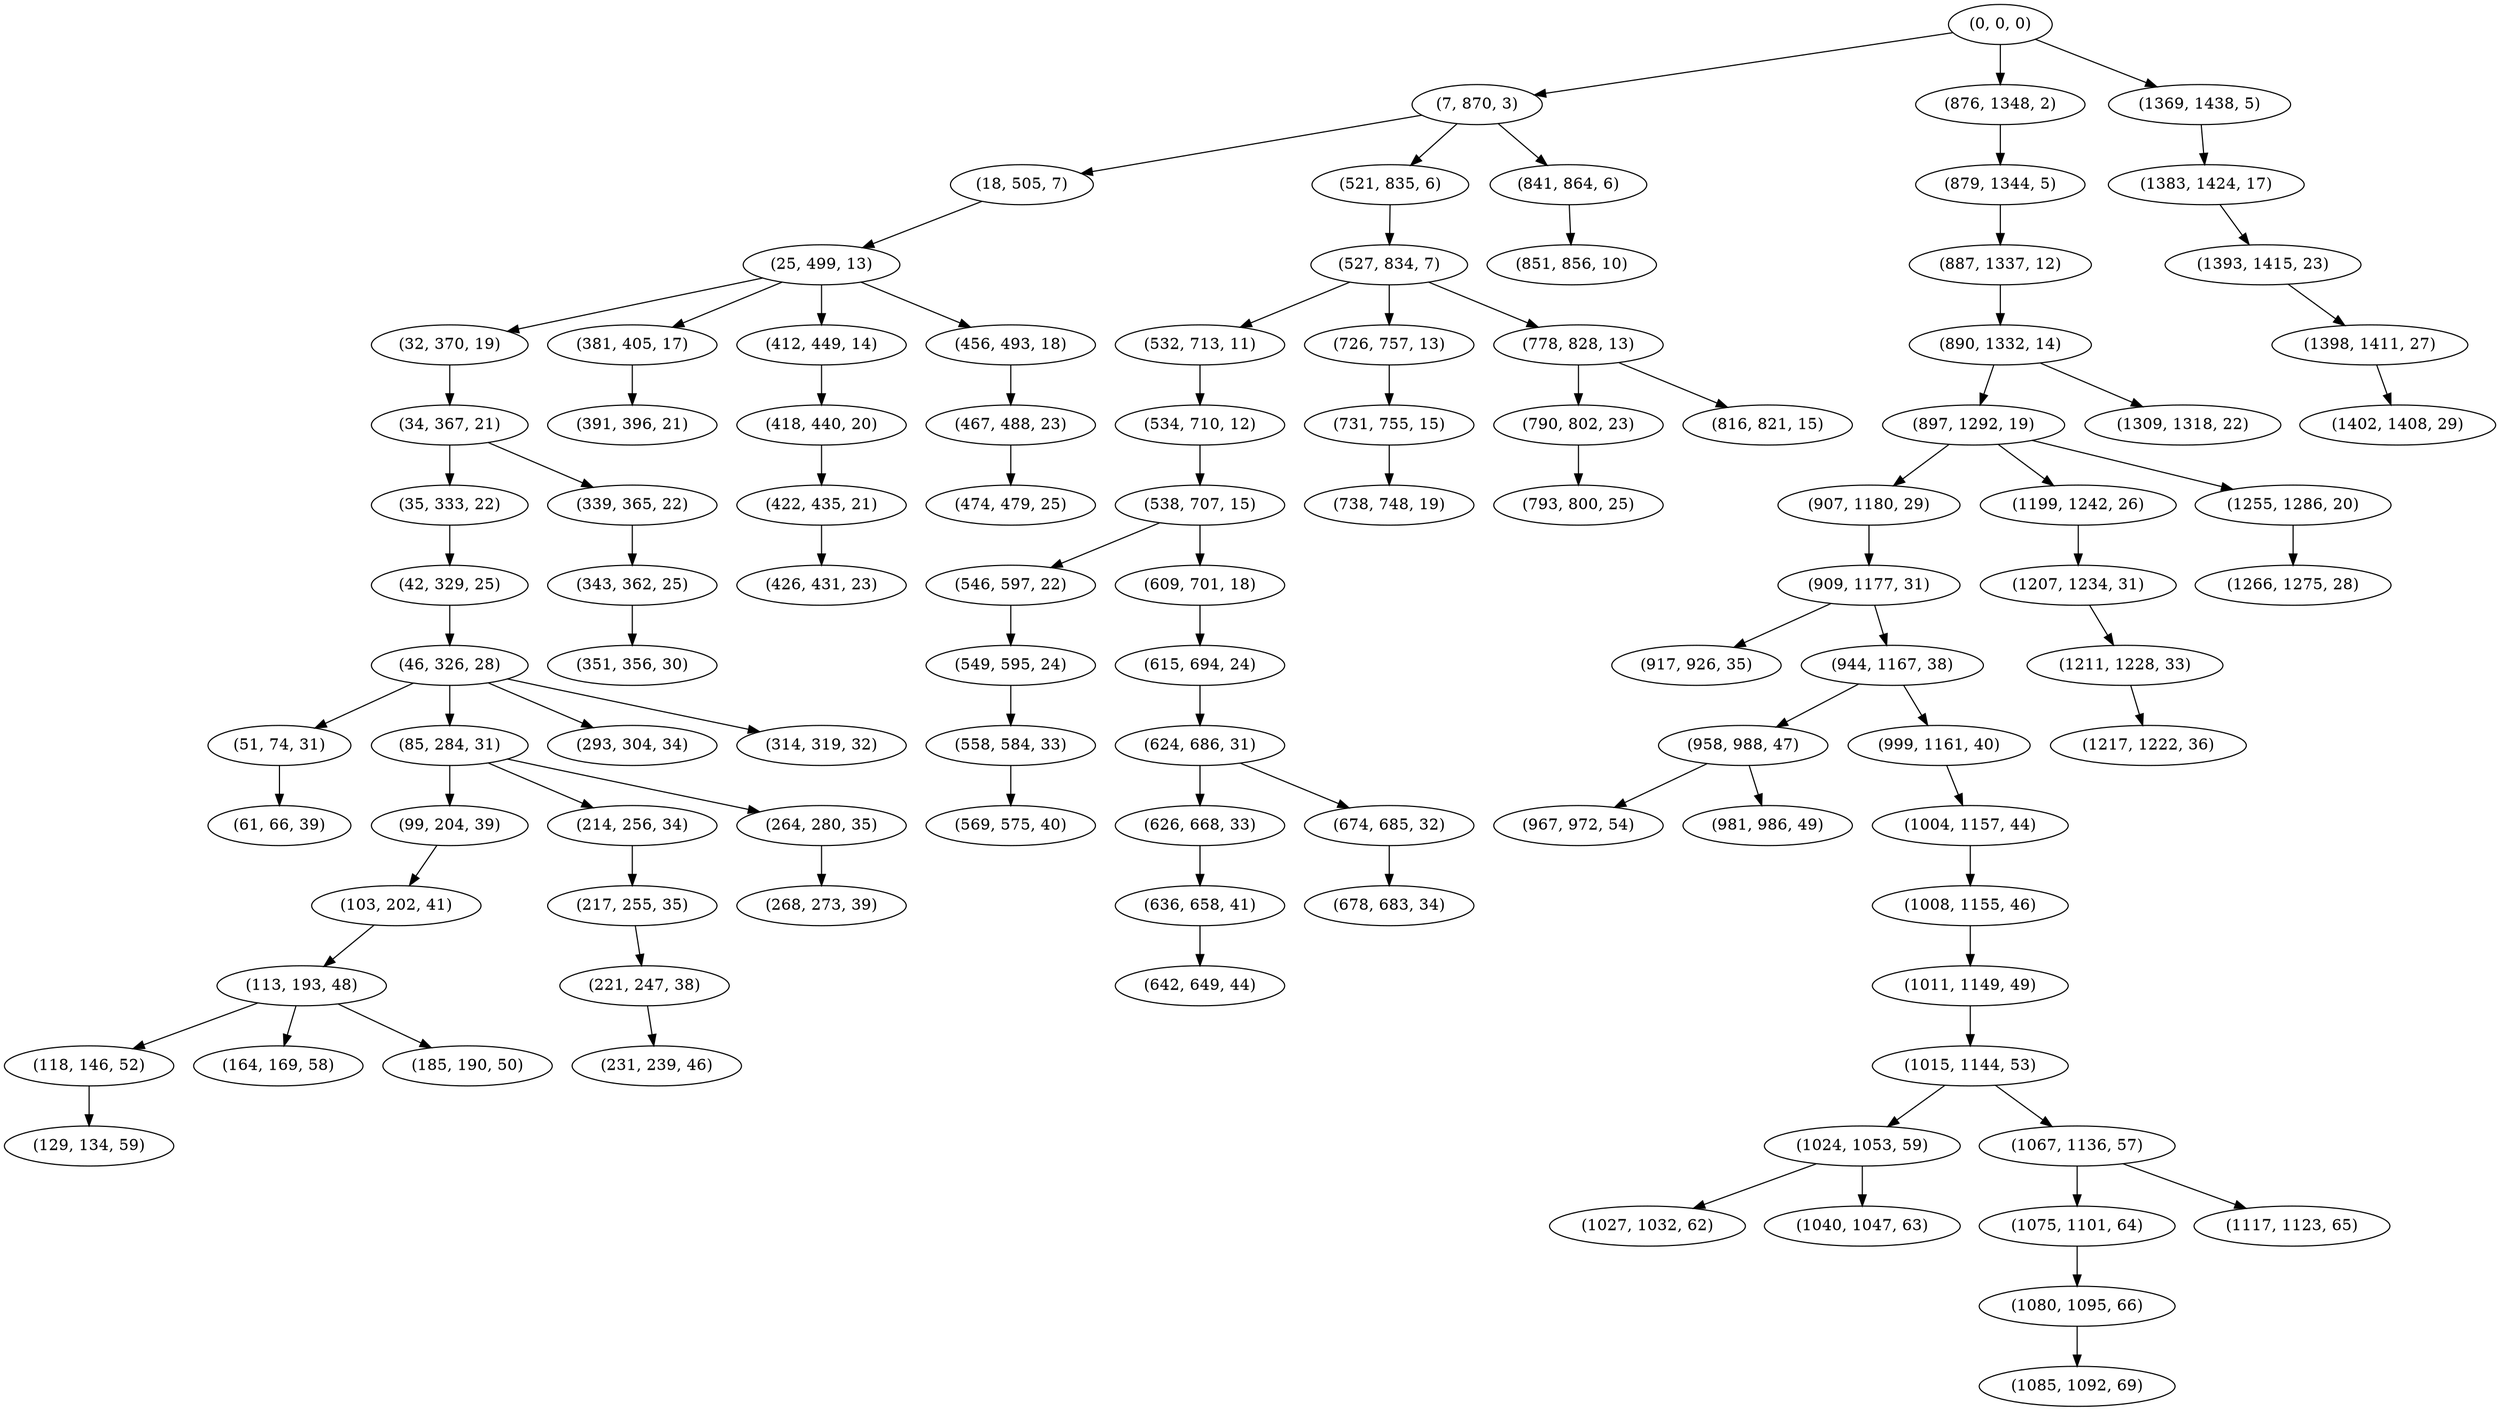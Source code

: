 digraph tree {
    "(0, 0, 0)";
    "(7, 870, 3)";
    "(18, 505, 7)";
    "(25, 499, 13)";
    "(32, 370, 19)";
    "(34, 367, 21)";
    "(35, 333, 22)";
    "(42, 329, 25)";
    "(46, 326, 28)";
    "(51, 74, 31)";
    "(61, 66, 39)";
    "(85, 284, 31)";
    "(99, 204, 39)";
    "(103, 202, 41)";
    "(113, 193, 48)";
    "(118, 146, 52)";
    "(129, 134, 59)";
    "(164, 169, 58)";
    "(185, 190, 50)";
    "(214, 256, 34)";
    "(217, 255, 35)";
    "(221, 247, 38)";
    "(231, 239, 46)";
    "(264, 280, 35)";
    "(268, 273, 39)";
    "(293, 304, 34)";
    "(314, 319, 32)";
    "(339, 365, 22)";
    "(343, 362, 25)";
    "(351, 356, 30)";
    "(381, 405, 17)";
    "(391, 396, 21)";
    "(412, 449, 14)";
    "(418, 440, 20)";
    "(422, 435, 21)";
    "(426, 431, 23)";
    "(456, 493, 18)";
    "(467, 488, 23)";
    "(474, 479, 25)";
    "(521, 835, 6)";
    "(527, 834, 7)";
    "(532, 713, 11)";
    "(534, 710, 12)";
    "(538, 707, 15)";
    "(546, 597, 22)";
    "(549, 595, 24)";
    "(558, 584, 33)";
    "(569, 575, 40)";
    "(609, 701, 18)";
    "(615, 694, 24)";
    "(624, 686, 31)";
    "(626, 668, 33)";
    "(636, 658, 41)";
    "(642, 649, 44)";
    "(674, 685, 32)";
    "(678, 683, 34)";
    "(726, 757, 13)";
    "(731, 755, 15)";
    "(738, 748, 19)";
    "(778, 828, 13)";
    "(790, 802, 23)";
    "(793, 800, 25)";
    "(816, 821, 15)";
    "(841, 864, 6)";
    "(851, 856, 10)";
    "(876, 1348, 2)";
    "(879, 1344, 5)";
    "(887, 1337, 12)";
    "(890, 1332, 14)";
    "(897, 1292, 19)";
    "(907, 1180, 29)";
    "(909, 1177, 31)";
    "(917, 926, 35)";
    "(944, 1167, 38)";
    "(958, 988, 47)";
    "(967, 972, 54)";
    "(981, 986, 49)";
    "(999, 1161, 40)";
    "(1004, 1157, 44)";
    "(1008, 1155, 46)";
    "(1011, 1149, 49)";
    "(1015, 1144, 53)";
    "(1024, 1053, 59)";
    "(1027, 1032, 62)";
    "(1040, 1047, 63)";
    "(1067, 1136, 57)";
    "(1075, 1101, 64)";
    "(1080, 1095, 66)";
    "(1085, 1092, 69)";
    "(1117, 1123, 65)";
    "(1199, 1242, 26)";
    "(1207, 1234, 31)";
    "(1211, 1228, 33)";
    "(1217, 1222, 36)";
    "(1255, 1286, 20)";
    "(1266, 1275, 28)";
    "(1309, 1318, 22)";
    "(1369, 1438, 5)";
    "(1383, 1424, 17)";
    "(1393, 1415, 23)";
    "(1398, 1411, 27)";
    "(1402, 1408, 29)";
    "(0, 0, 0)" -> "(7, 870, 3)";
    "(0, 0, 0)" -> "(876, 1348, 2)";
    "(0, 0, 0)" -> "(1369, 1438, 5)";
    "(7, 870, 3)" -> "(18, 505, 7)";
    "(7, 870, 3)" -> "(521, 835, 6)";
    "(7, 870, 3)" -> "(841, 864, 6)";
    "(18, 505, 7)" -> "(25, 499, 13)";
    "(25, 499, 13)" -> "(32, 370, 19)";
    "(25, 499, 13)" -> "(381, 405, 17)";
    "(25, 499, 13)" -> "(412, 449, 14)";
    "(25, 499, 13)" -> "(456, 493, 18)";
    "(32, 370, 19)" -> "(34, 367, 21)";
    "(34, 367, 21)" -> "(35, 333, 22)";
    "(34, 367, 21)" -> "(339, 365, 22)";
    "(35, 333, 22)" -> "(42, 329, 25)";
    "(42, 329, 25)" -> "(46, 326, 28)";
    "(46, 326, 28)" -> "(51, 74, 31)";
    "(46, 326, 28)" -> "(85, 284, 31)";
    "(46, 326, 28)" -> "(293, 304, 34)";
    "(46, 326, 28)" -> "(314, 319, 32)";
    "(51, 74, 31)" -> "(61, 66, 39)";
    "(85, 284, 31)" -> "(99, 204, 39)";
    "(85, 284, 31)" -> "(214, 256, 34)";
    "(85, 284, 31)" -> "(264, 280, 35)";
    "(99, 204, 39)" -> "(103, 202, 41)";
    "(103, 202, 41)" -> "(113, 193, 48)";
    "(113, 193, 48)" -> "(118, 146, 52)";
    "(113, 193, 48)" -> "(164, 169, 58)";
    "(113, 193, 48)" -> "(185, 190, 50)";
    "(118, 146, 52)" -> "(129, 134, 59)";
    "(214, 256, 34)" -> "(217, 255, 35)";
    "(217, 255, 35)" -> "(221, 247, 38)";
    "(221, 247, 38)" -> "(231, 239, 46)";
    "(264, 280, 35)" -> "(268, 273, 39)";
    "(339, 365, 22)" -> "(343, 362, 25)";
    "(343, 362, 25)" -> "(351, 356, 30)";
    "(381, 405, 17)" -> "(391, 396, 21)";
    "(412, 449, 14)" -> "(418, 440, 20)";
    "(418, 440, 20)" -> "(422, 435, 21)";
    "(422, 435, 21)" -> "(426, 431, 23)";
    "(456, 493, 18)" -> "(467, 488, 23)";
    "(467, 488, 23)" -> "(474, 479, 25)";
    "(521, 835, 6)" -> "(527, 834, 7)";
    "(527, 834, 7)" -> "(532, 713, 11)";
    "(527, 834, 7)" -> "(726, 757, 13)";
    "(527, 834, 7)" -> "(778, 828, 13)";
    "(532, 713, 11)" -> "(534, 710, 12)";
    "(534, 710, 12)" -> "(538, 707, 15)";
    "(538, 707, 15)" -> "(546, 597, 22)";
    "(538, 707, 15)" -> "(609, 701, 18)";
    "(546, 597, 22)" -> "(549, 595, 24)";
    "(549, 595, 24)" -> "(558, 584, 33)";
    "(558, 584, 33)" -> "(569, 575, 40)";
    "(609, 701, 18)" -> "(615, 694, 24)";
    "(615, 694, 24)" -> "(624, 686, 31)";
    "(624, 686, 31)" -> "(626, 668, 33)";
    "(624, 686, 31)" -> "(674, 685, 32)";
    "(626, 668, 33)" -> "(636, 658, 41)";
    "(636, 658, 41)" -> "(642, 649, 44)";
    "(674, 685, 32)" -> "(678, 683, 34)";
    "(726, 757, 13)" -> "(731, 755, 15)";
    "(731, 755, 15)" -> "(738, 748, 19)";
    "(778, 828, 13)" -> "(790, 802, 23)";
    "(778, 828, 13)" -> "(816, 821, 15)";
    "(790, 802, 23)" -> "(793, 800, 25)";
    "(841, 864, 6)" -> "(851, 856, 10)";
    "(876, 1348, 2)" -> "(879, 1344, 5)";
    "(879, 1344, 5)" -> "(887, 1337, 12)";
    "(887, 1337, 12)" -> "(890, 1332, 14)";
    "(890, 1332, 14)" -> "(897, 1292, 19)";
    "(890, 1332, 14)" -> "(1309, 1318, 22)";
    "(897, 1292, 19)" -> "(907, 1180, 29)";
    "(897, 1292, 19)" -> "(1199, 1242, 26)";
    "(897, 1292, 19)" -> "(1255, 1286, 20)";
    "(907, 1180, 29)" -> "(909, 1177, 31)";
    "(909, 1177, 31)" -> "(917, 926, 35)";
    "(909, 1177, 31)" -> "(944, 1167, 38)";
    "(944, 1167, 38)" -> "(958, 988, 47)";
    "(944, 1167, 38)" -> "(999, 1161, 40)";
    "(958, 988, 47)" -> "(967, 972, 54)";
    "(958, 988, 47)" -> "(981, 986, 49)";
    "(999, 1161, 40)" -> "(1004, 1157, 44)";
    "(1004, 1157, 44)" -> "(1008, 1155, 46)";
    "(1008, 1155, 46)" -> "(1011, 1149, 49)";
    "(1011, 1149, 49)" -> "(1015, 1144, 53)";
    "(1015, 1144, 53)" -> "(1024, 1053, 59)";
    "(1015, 1144, 53)" -> "(1067, 1136, 57)";
    "(1024, 1053, 59)" -> "(1027, 1032, 62)";
    "(1024, 1053, 59)" -> "(1040, 1047, 63)";
    "(1067, 1136, 57)" -> "(1075, 1101, 64)";
    "(1067, 1136, 57)" -> "(1117, 1123, 65)";
    "(1075, 1101, 64)" -> "(1080, 1095, 66)";
    "(1080, 1095, 66)" -> "(1085, 1092, 69)";
    "(1199, 1242, 26)" -> "(1207, 1234, 31)";
    "(1207, 1234, 31)" -> "(1211, 1228, 33)";
    "(1211, 1228, 33)" -> "(1217, 1222, 36)";
    "(1255, 1286, 20)" -> "(1266, 1275, 28)";
    "(1369, 1438, 5)" -> "(1383, 1424, 17)";
    "(1383, 1424, 17)" -> "(1393, 1415, 23)";
    "(1393, 1415, 23)" -> "(1398, 1411, 27)";
    "(1398, 1411, 27)" -> "(1402, 1408, 29)";
}
